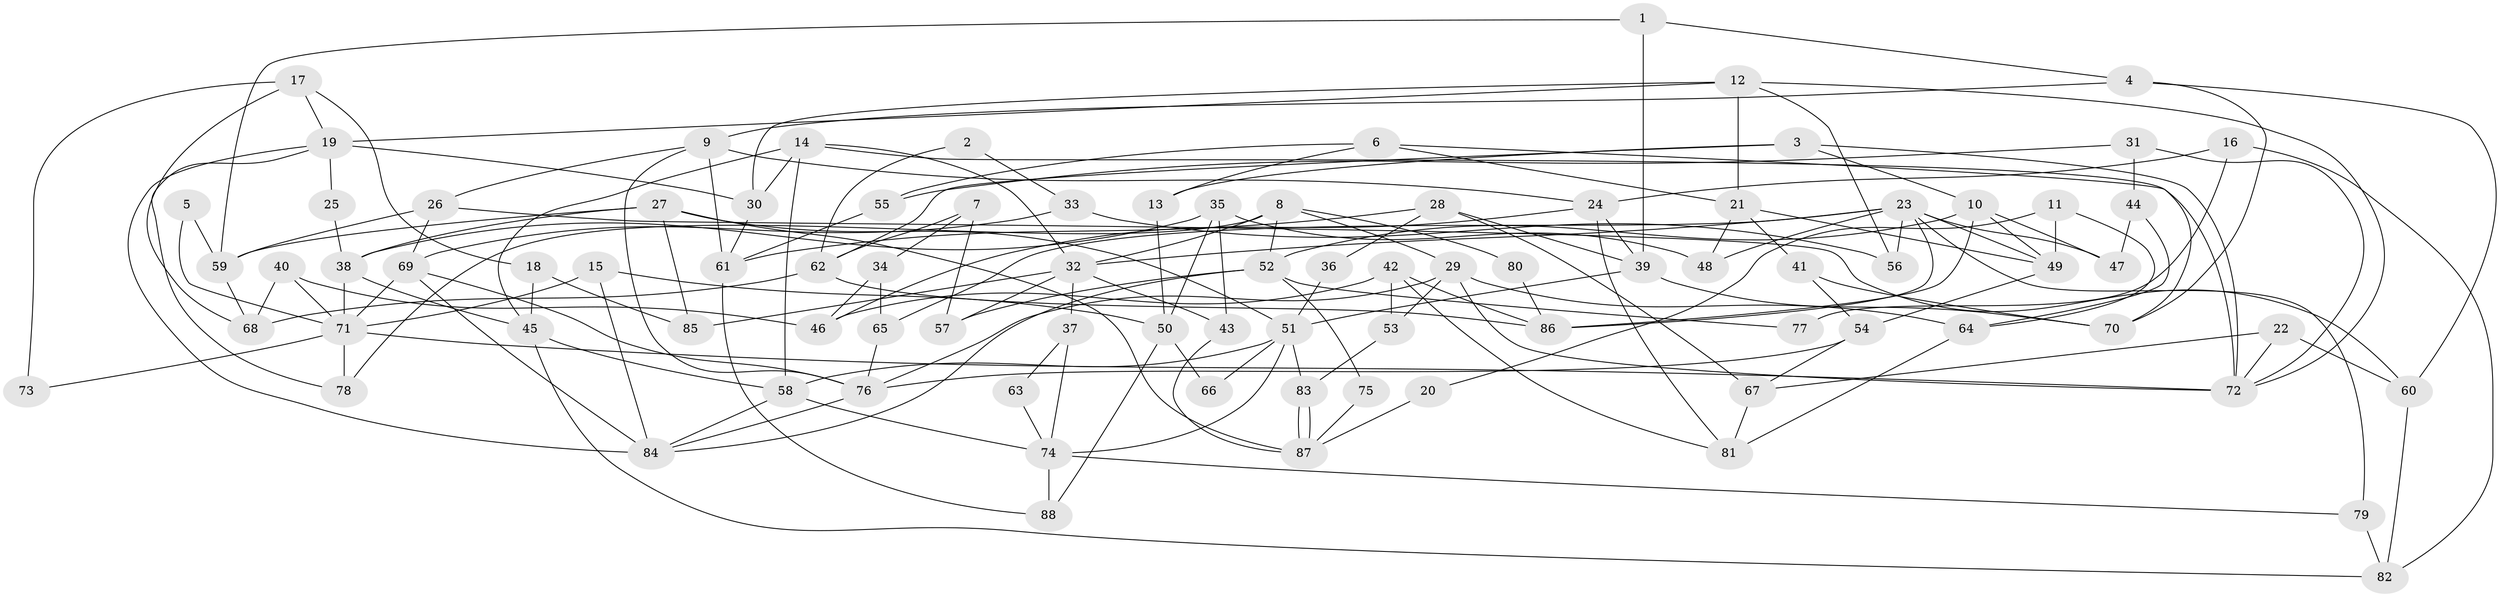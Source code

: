 // Generated by graph-tools (version 1.1) at 2025/11/02/27/25 16:11:16]
// undirected, 88 vertices, 176 edges
graph export_dot {
graph [start="1"]
  node [color=gray90,style=filled];
  1;
  2;
  3;
  4;
  5;
  6;
  7;
  8;
  9;
  10;
  11;
  12;
  13;
  14;
  15;
  16;
  17;
  18;
  19;
  20;
  21;
  22;
  23;
  24;
  25;
  26;
  27;
  28;
  29;
  30;
  31;
  32;
  33;
  34;
  35;
  36;
  37;
  38;
  39;
  40;
  41;
  42;
  43;
  44;
  45;
  46;
  47;
  48;
  49;
  50;
  51;
  52;
  53;
  54;
  55;
  56;
  57;
  58;
  59;
  60;
  61;
  62;
  63;
  64;
  65;
  66;
  67;
  68;
  69;
  70;
  71;
  72;
  73;
  74;
  75;
  76;
  77;
  78;
  79;
  80;
  81;
  82;
  83;
  84;
  85;
  86;
  87;
  88;
  1 -- 39;
  1 -- 59;
  1 -- 4;
  2 -- 62;
  2 -- 33;
  3 -- 62;
  3 -- 72;
  3 -- 10;
  3 -- 13;
  4 -- 9;
  4 -- 60;
  4 -- 70;
  5 -- 71;
  5 -- 59;
  6 -- 70;
  6 -- 55;
  6 -- 13;
  6 -- 21;
  7 -- 34;
  7 -- 57;
  7 -- 62;
  8 -- 78;
  8 -- 52;
  8 -- 29;
  8 -- 32;
  8 -- 80;
  9 -- 26;
  9 -- 76;
  9 -- 24;
  9 -- 61;
  10 -- 86;
  10 -- 47;
  10 -- 49;
  10 -- 52;
  11 -- 64;
  11 -- 49;
  11 -- 20;
  12 -- 21;
  12 -- 72;
  12 -- 19;
  12 -- 30;
  12 -- 56;
  13 -- 50;
  14 -- 30;
  14 -- 32;
  14 -- 45;
  14 -- 58;
  14 -- 72;
  15 -- 50;
  15 -- 84;
  15 -- 71;
  16 -- 82;
  16 -- 24;
  16 -- 77;
  17 -- 19;
  17 -- 18;
  17 -- 68;
  17 -- 73;
  18 -- 85;
  18 -- 45;
  19 -- 84;
  19 -- 25;
  19 -- 30;
  19 -- 78;
  20 -- 87;
  21 -- 49;
  21 -- 41;
  21 -- 48;
  22 -- 72;
  22 -- 60;
  22 -- 67;
  23 -- 86;
  23 -- 49;
  23 -- 32;
  23 -- 47;
  23 -- 48;
  23 -- 56;
  23 -- 65;
  23 -- 79;
  24 -- 81;
  24 -- 39;
  24 -- 46;
  25 -- 38;
  26 -- 60;
  26 -- 69;
  26 -- 59;
  27 -- 87;
  27 -- 51;
  27 -- 38;
  27 -- 59;
  27 -- 85;
  28 -- 39;
  28 -- 61;
  28 -- 36;
  28 -- 67;
  29 -- 72;
  29 -- 53;
  29 -- 64;
  29 -- 76;
  30 -- 61;
  31 -- 44;
  31 -- 72;
  31 -- 55;
  32 -- 37;
  32 -- 43;
  32 -- 57;
  32 -- 85;
  33 -- 56;
  33 -- 69;
  34 -- 65;
  34 -- 46;
  35 -- 48;
  35 -- 50;
  35 -- 38;
  35 -- 43;
  36 -- 51;
  37 -- 74;
  37 -- 63;
  38 -- 45;
  38 -- 71;
  39 -- 70;
  39 -- 51;
  40 -- 68;
  40 -- 71;
  40 -- 46;
  41 -- 54;
  41 -- 70;
  42 -- 46;
  42 -- 53;
  42 -- 81;
  42 -- 86;
  43 -- 87;
  44 -- 47;
  44 -- 64;
  45 -- 58;
  45 -- 82;
  49 -- 54;
  50 -- 88;
  50 -- 66;
  51 -- 58;
  51 -- 66;
  51 -- 74;
  51 -- 83;
  52 -- 84;
  52 -- 57;
  52 -- 75;
  52 -- 77;
  53 -- 83;
  54 -- 76;
  54 -- 67;
  55 -- 61;
  58 -- 74;
  58 -- 84;
  59 -- 68;
  60 -- 82;
  61 -- 88;
  62 -- 68;
  62 -- 86;
  63 -- 74;
  64 -- 81;
  65 -- 76;
  67 -- 81;
  69 -- 84;
  69 -- 71;
  69 -- 76;
  71 -- 72;
  71 -- 73;
  71 -- 78;
  74 -- 79;
  74 -- 88;
  75 -- 87;
  76 -- 84;
  79 -- 82;
  80 -- 86;
  83 -- 87;
  83 -- 87;
}
